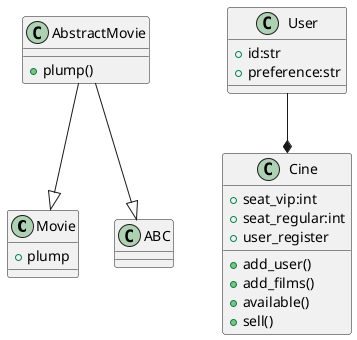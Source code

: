 @startuml
class Movie{
+plump
}

class AbstractMovie{
+plump()
}

class User{
+id:str
+preference:str
}

class Cine{
+seat_vip:int
+seat_regular:int
+add_user()
+user_register
+add_films()
+available()
+sell()
}

AbstractMovie --|> ABC
AbstractMovie --|> Movie
User --* Cine
@enduml